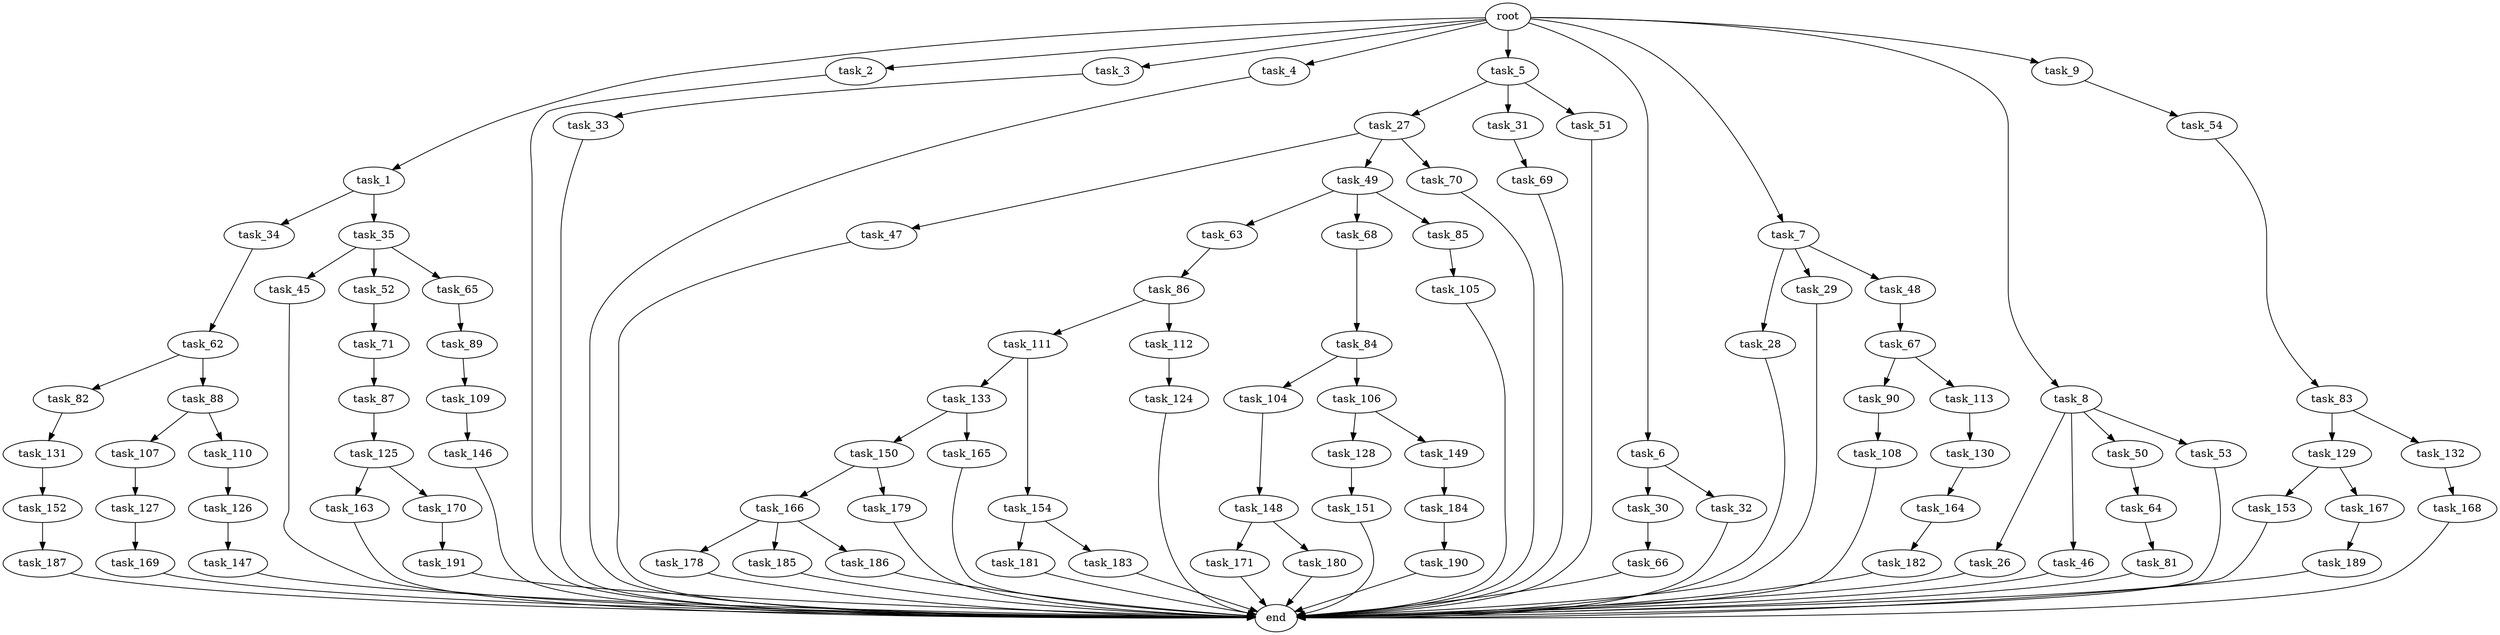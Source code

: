 digraph G {
  root [size="0.000000"];
  task_1 [size="102.400000"];
  task_2 [size="102.400000"];
  task_3 [size="102.400000"];
  task_4 [size="102.400000"];
  task_5 [size="102.400000"];
  task_6 [size="102.400000"];
  task_7 [size="102.400000"];
  task_8 [size="102.400000"];
  task_9 [size="102.400000"];
  task_26 [size="42090679500.800003"];
  task_27 [size="3435973836.800000"];
  task_28 [size="30923764531.200001"];
  task_29 [size="30923764531.200001"];
  task_30 [size="30923764531.200001"];
  task_31 [size="3435973836.800000"];
  task_32 [size="30923764531.200001"];
  task_33 [size="30923764531.200001"];
  task_34 [size="85899345920.000000"];
  task_35 [size="85899345920.000000"];
  task_45 [size="42090679500.800003"];
  task_46 [size="42090679500.800003"];
  task_47 [size="7730941132.800000"];
  task_48 [size="30923764531.200001"];
  task_49 [size="7730941132.800000"];
  task_50 [size="42090679500.800003"];
  task_51 [size="3435973836.800000"];
  task_52 [size="42090679500.800003"];
  task_53 [size="42090679500.800003"];
  task_54 [size="21474836480.000000"];
  task_62 [size="13743895347.200001"];
  task_63 [size="21474836480.000000"];
  task_64 [size="42090679500.800003"];
  task_65 [size="42090679500.800003"];
  task_66 [size="7730941132.800000"];
  task_67 [size="13743895347.200001"];
  task_68 [size="21474836480.000000"];
  task_69 [size="30923764531.200001"];
  task_70 [size="7730941132.800000"];
  task_71 [size="21474836480.000000"];
  task_81 [size="13743895347.200001"];
  task_82 [size="69578470195.199997"];
  task_83 [size="69578470195.199997"];
  task_84 [size="7730941132.800000"];
  task_85 [size="21474836480.000000"];
  task_86 [size="13743895347.200001"];
  task_87 [size="42090679500.800003"];
  task_88 [size="69578470195.199997"];
  task_89 [size="7730941132.800000"];
  task_90 [size="54975581388.800003"];
  task_104 [size="69578470195.199997"];
  task_105 [size="85899345920.000000"];
  task_106 [size="69578470195.199997"];
  task_107 [size="3435973836.800000"];
  task_108 [size="3435973836.800000"];
  task_109 [size="30923764531.200001"];
  task_110 [size="3435973836.800000"];
  task_111 [size="7730941132.800000"];
  task_112 [size="7730941132.800000"];
  task_113 [size="54975581388.800003"];
  task_124 [size="13743895347.200001"];
  task_125 [size="3435973836.800000"];
  task_126 [size="3435973836.800000"];
  task_127 [size="54975581388.800003"];
  task_128 [size="7730941132.800000"];
  task_129 [size="85899345920.000000"];
  task_130 [size="85899345920.000000"];
  task_131 [size="69578470195.199997"];
  task_132 [size="85899345920.000000"];
  task_133 [size="54975581388.800003"];
  task_146 [size="13743895347.200001"];
  task_147 [size="69578470195.199997"];
  task_148 [size="7730941132.800000"];
  task_149 [size="7730941132.800000"];
  task_150 [size="42090679500.800003"];
  task_151 [size="21474836480.000000"];
  task_152 [size="13743895347.200001"];
  task_153 [size="30923764531.200001"];
  task_154 [size="54975581388.800003"];
  task_163 [size="3435973836.800000"];
  task_164 [size="13743895347.200001"];
  task_165 [size="42090679500.800003"];
  task_166 [size="42090679500.800003"];
  task_167 [size="30923764531.200001"];
  task_168 [size="13743895347.200001"];
  task_169 [size="85899345920.000000"];
  task_170 [size="3435973836.800000"];
  task_171 [size="42090679500.800003"];
  task_178 [size="30923764531.200001"];
  task_179 [size="42090679500.800003"];
  task_180 [size="42090679500.800003"];
  task_181 [size="85899345920.000000"];
  task_182 [size="30923764531.200001"];
  task_183 [size="85899345920.000000"];
  task_184 [size="69578470195.199997"];
  task_185 [size="30923764531.200001"];
  task_186 [size="30923764531.200001"];
  task_187 [size="7730941132.800000"];
  task_189 [size="85899345920.000000"];
  task_190 [size="30923764531.200001"];
  task_191 [size="54975581388.800003"];
  end [size="0.000000"];

  root -> task_1 [size="1.000000"];
  root -> task_2 [size="1.000000"];
  root -> task_3 [size="1.000000"];
  root -> task_4 [size="1.000000"];
  root -> task_5 [size="1.000000"];
  root -> task_6 [size="1.000000"];
  root -> task_7 [size="1.000000"];
  root -> task_8 [size="1.000000"];
  root -> task_9 [size="1.000000"];
  task_1 -> task_34 [size="838860800.000000"];
  task_1 -> task_35 [size="838860800.000000"];
  task_2 -> end [size="1.000000"];
  task_3 -> task_33 [size="301989888.000000"];
  task_4 -> end [size="1.000000"];
  task_5 -> task_27 [size="33554432.000000"];
  task_5 -> task_31 [size="33554432.000000"];
  task_5 -> task_51 [size="33554432.000000"];
  task_6 -> task_30 [size="301989888.000000"];
  task_6 -> task_32 [size="301989888.000000"];
  task_7 -> task_28 [size="301989888.000000"];
  task_7 -> task_29 [size="301989888.000000"];
  task_7 -> task_48 [size="301989888.000000"];
  task_8 -> task_26 [size="411041792.000000"];
  task_8 -> task_46 [size="411041792.000000"];
  task_8 -> task_50 [size="411041792.000000"];
  task_8 -> task_53 [size="411041792.000000"];
  task_9 -> task_54 [size="209715200.000000"];
  task_26 -> end [size="1.000000"];
  task_27 -> task_47 [size="75497472.000000"];
  task_27 -> task_49 [size="75497472.000000"];
  task_27 -> task_70 [size="75497472.000000"];
  task_28 -> end [size="1.000000"];
  task_29 -> end [size="1.000000"];
  task_30 -> task_66 [size="75497472.000000"];
  task_31 -> task_69 [size="301989888.000000"];
  task_32 -> end [size="1.000000"];
  task_33 -> end [size="1.000000"];
  task_34 -> task_62 [size="134217728.000000"];
  task_35 -> task_45 [size="411041792.000000"];
  task_35 -> task_52 [size="411041792.000000"];
  task_35 -> task_65 [size="411041792.000000"];
  task_45 -> end [size="1.000000"];
  task_46 -> end [size="1.000000"];
  task_47 -> end [size="1.000000"];
  task_48 -> task_67 [size="134217728.000000"];
  task_49 -> task_63 [size="209715200.000000"];
  task_49 -> task_68 [size="209715200.000000"];
  task_49 -> task_85 [size="209715200.000000"];
  task_50 -> task_64 [size="411041792.000000"];
  task_51 -> end [size="1.000000"];
  task_52 -> task_71 [size="209715200.000000"];
  task_53 -> end [size="1.000000"];
  task_54 -> task_83 [size="679477248.000000"];
  task_62 -> task_82 [size="679477248.000000"];
  task_62 -> task_88 [size="679477248.000000"];
  task_63 -> task_86 [size="134217728.000000"];
  task_64 -> task_81 [size="134217728.000000"];
  task_65 -> task_89 [size="75497472.000000"];
  task_66 -> end [size="1.000000"];
  task_67 -> task_90 [size="536870912.000000"];
  task_67 -> task_113 [size="536870912.000000"];
  task_68 -> task_84 [size="75497472.000000"];
  task_69 -> end [size="1.000000"];
  task_70 -> end [size="1.000000"];
  task_71 -> task_87 [size="411041792.000000"];
  task_81 -> end [size="1.000000"];
  task_82 -> task_131 [size="679477248.000000"];
  task_83 -> task_129 [size="838860800.000000"];
  task_83 -> task_132 [size="838860800.000000"];
  task_84 -> task_104 [size="679477248.000000"];
  task_84 -> task_106 [size="679477248.000000"];
  task_85 -> task_105 [size="838860800.000000"];
  task_86 -> task_111 [size="75497472.000000"];
  task_86 -> task_112 [size="75497472.000000"];
  task_87 -> task_125 [size="33554432.000000"];
  task_88 -> task_107 [size="33554432.000000"];
  task_88 -> task_110 [size="33554432.000000"];
  task_89 -> task_109 [size="301989888.000000"];
  task_90 -> task_108 [size="33554432.000000"];
  task_104 -> task_148 [size="75497472.000000"];
  task_105 -> end [size="1.000000"];
  task_106 -> task_128 [size="75497472.000000"];
  task_106 -> task_149 [size="75497472.000000"];
  task_107 -> task_127 [size="536870912.000000"];
  task_108 -> end [size="1.000000"];
  task_109 -> task_146 [size="134217728.000000"];
  task_110 -> task_126 [size="33554432.000000"];
  task_111 -> task_133 [size="536870912.000000"];
  task_111 -> task_154 [size="536870912.000000"];
  task_112 -> task_124 [size="134217728.000000"];
  task_113 -> task_130 [size="838860800.000000"];
  task_124 -> end [size="1.000000"];
  task_125 -> task_163 [size="33554432.000000"];
  task_125 -> task_170 [size="33554432.000000"];
  task_126 -> task_147 [size="679477248.000000"];
  task_127 -> task_169 [size="838860800.000000"];
  task_128 -> task_151 [size="209715200.000000"];
  task_129 -> task_153 [size="301989888.000000"];
  task_129 -> task_167 [size="301989888.000000"];
  task_130 -> task_164 [size="134217728.000000"];
  task_131 -> task_152 [size="134217728.000000"];
  task_132 -> task_168 [size="134217728.000000"];
  task_133 -> task_150 [size="411041792.000000"];
  task_133 -> task_165 [size="411041792.000000"];
  task_146 -> end [size="1.000000"];
  task_147 -> end [size="1.000000"];
  task_148 -> task_171 [size="411041792.000000"];
  task_148 -> task_180 [size="411041792.000000"];
  task_149 -> task_184 [size="679477248.000000"];
  task_150 -> task_166 [size="411041792.000000"];
  task_150 -> task_179 [size="411041792.000000"];
  task_151 -> end [size="1.000000"];
  task_152 -> task_187 [size="75497472.000000"];
  task_153 -> end [size="1.000000"];
  task_154 -> task_181 [size="838860800.000000"];
  task_154 -> task_183 [size="838860800.000000"];
  task_163 -> end [size="1.000000"];
  task_164 -> task_182 [size="301989888.000000"];
  task_165 -> end [size="1.000000"];
  task_166 -> task_178 [size="301989888.000000"];
  task_166 -> task_185 [size="301989888.000000"];
  task_166 -> task_186 [size="301989888.000000"];
  task_167 -> task_189 [size="838860800.000000"];
  task_168 -> end [size="1.000000"];
  task_169 -> end [size="1.000000"];
  task_170 -> task_191 [size="536870912.000000"];
  task_171 -> end [size="1.000000"];
  task_178 -> end [size="1.000000"];
  task_179 -> end [size="1.000000"];
  task_180 -> end [size="1.000000"];
  task_181 -> end [size="1.000000"];
  task_182 -> end [size="1.000000"];
  task_183 -> end [size="1.000000"];
  task_184 -> task_190 [size="301989888.000000"];
  task_185 -> end [size="1.000000"];
  task_186 -> end [size="1.000000"];
  task_187 -> end [size="1.000000"];
  task_189 -> end [size="1.000000"];
  task_190 -> end [size="1.000000"];
  task_191 -> end [size="1.000000"];
}
